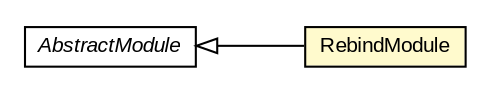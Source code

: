 #!/usr/local/bin/dot
#
# Class diagram 
# Generated by UMLGraph version R5_6-24-gf6e263 (http://www.umlgraph.org/)
#

digraph G {
	edge [fontname="arial",fontsize=10,labelfontname="arial",labelfontsize=10];
	node [fontname="arial",fontsize=10,shape=plaintext];
	nodesep=0.25;
	ranksep=0.5;
	rankdir=LR;
	// com.gwtplatform.mvp.rebind.velocity.RebindModule
	c431091 [label=<<table title="com.gwtplatform.mvp.rebind.velocity.RebindModule" border="0" cellborder="1" cellspacing="0" cellpadding="2" port="p" bgcolor="lemonChiffon" href="./RebindModule.html">
		<tr><td><table border="0" cellspacing="0" cellpadding="1">
<tr><td align="center" balign="center"> RebindModule </td></tr>
		</table></td></tr>
		</table>>, URL="./RebindModule.html", fontname="arial", fontcolor="black", fontsize=10.0];
	//com.gwtplatform.mvp.rebind.velocity.RebindModule extends com.google.inject.AbstractModule
	c431521:p -> c431091:p [dir=back,arrowtail=empty];
	// com.google.inject.AbstractModule
	c431521 [label=<<table title="com.google.inject.AbstractModule" border="0" cellborder="1" cellspacing="0" cellpadding="2" port="p" href="http://google-guice.googlecode.com/svn/trunk/javadoc/com/google/inject/AbstractModule.html">
		<tr><td><table border="0" cellspacing="0" cellpadding="1">
<tr><td align="center" balign="center"><font face="arial italic"> AbstractModule </font></td></tr>
		</table></td></tr>
		</table>>, URL="http://google-guice.googlecode.com/svn/trunk/javadoc/com/google/inject/AbstractModule.html", fontname="arial", fontcolor="black", fontsize=10.0];
}

